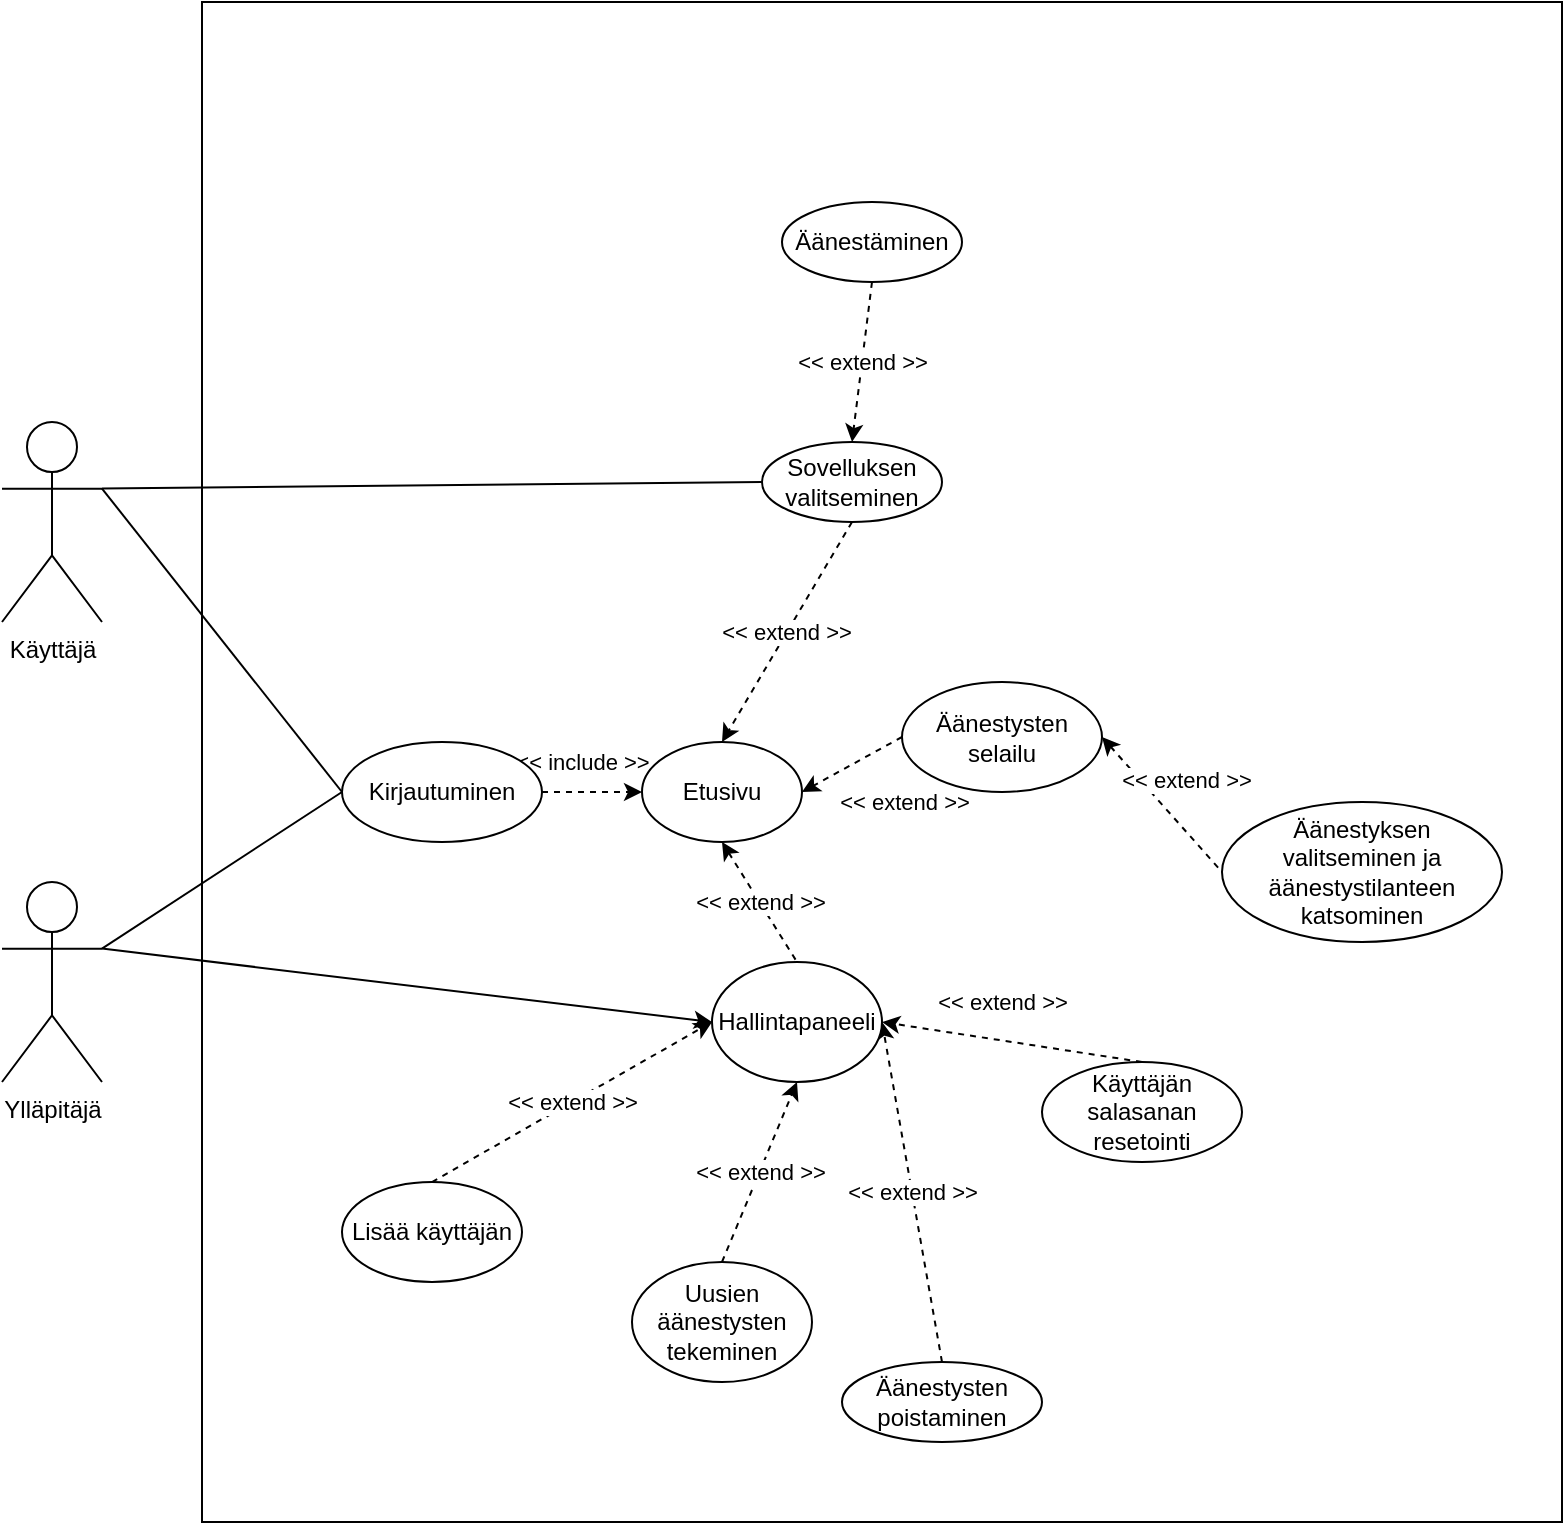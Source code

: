 <mxfile version="20.2.8" type="device"><diagram id="EPBV298jBimxoZpXeHqm" name="Page-1"><mxGraphModel dx="1421" dy="1829" grid="1" gridSize="10" guides="1" tooltips="1" connect="1" arrows="1" fold="1" page="1" pageScale="1" pageWidth="850" pageHeight="1100" math="0" shadow="0"><root><mxCell id="0"/><mxCell id="1" parent="0"/><mxCell id="iK4RAm8OALqhIFgKFQwn-3" value="" style="rounded=0;whiteSpace=wrap;html=1;" vertex="1" parent="1"><mxGeometry x="160" y="-40" width="680" height="760" as="geometry"/></mxCell><mxCell id="iK4RAm8OALqhIFgKFQwn-18" style="rounded=0;orthogonalLoop=1;jettySize=auto;html=1;exitX=1;exitY=0.333;exitDx=0;exitDy=0;exitPerimeter=0;entryX=0;entryY=0.5;entryDx=0;entryDy=0;endArrow=none;endFill=0;" edge="1" parent="1" source="iK4RAm8OALqhIFgKFQwn-1" target="iK4RAm8OALqhIFgKFQwn-9"><mxGeometry relative="1" as="geometry"/></mxCell><mxCell id="iK4RAm8OALqhIFgKFQwn-23" style="edgeStyle=none;rounded=0;orthogonalLoop=1;jettySize=auto;html=1;exitX=1;exitY=0.333;exitDx=0;exitDy=0;exitPerimeter=0;entryX=0;entryY=0.5;entryDx=0;entryDy=0;endArrow=none;endFill=0;" edge="1" parent="1" source="iK4RAm8OALqhIFgKFQwn-1" target="iK4RAm8OALqhIFgKFQwn-15"><mxGeometry relative="1" as="geometry"/></mxCell><mxCell id="iK4RAm8OALqhIFgKFQwn-1" value="Käyttäjä" style="shape=umlActor;verticalLabelPosition=bottom;verticalAlign=top;html=1;outlineConnect=0;" vertex="1" parent="1"><mxGeometry x="60" y="170" width="50" height="100" as="geometry"/></mxCell><mxCell id="iK4RAm8OALqhIFgKFQwn-19" style="edgeStyle=none;rounded=0;orthogonalLoop=1;jettySize=auto;html=1;exitX=1;exitY=0.333;exitDx=0;exitDy=0;exitPerimeter=0;entryX=0;entryY=0.5;entryDx=0;entryDy=0;endArrow=none;endFill=0;" edge="1" parent="1" source="iK4RAm8OALqhIFgKFQwn-2" target="iK4RAm8OALqhIFgKFQwn-9"><mxGeometry relative="1" as="geometry"/></mxCell><mxCell id="iK4RAm8OALqhIFgKFQwn-43" style="edgeStyle=none;rounded=0;orthogonalLoop=1;jettySize=auto;html=1;exitX=1;exitY=0.333;exitDx=0;exitDy=0;exitPerimeter=0;entryX=0;entryY=0.5;entryDx=0;entryDy=0;startArrow=none;startFill=0;endArrow=classic;endFill=1;" edge="1" parent="1" source="iK4RAm8OALqhIFgKFQwn-2" target="iK4RAm8OALqhIFgKFQwn-41"><mxGeometry relative="1" as="geometry"/></mxCell><mxCell id="iK4RAm8OALqhIFgKFQwn-2" value="Ylläpitäjä" style="shape=umlActor;verticalLabelPosition=bottom;verticalAlign=top;html=1;outlineConnect=0;" vertex="1" parent="1"><mxGeometry x="60" y="400" width="50" height="100" as="geometry"/></mxCell><mxCell id="iK4RAm8OALqhIFgKFQwn-57" value="&amp;lt;&amp;lt; extend &amp;gt;&amp;gt;" style="edgeStyle=none;rounded=0;orthogonalLoop=1;jettySize=auto;html=1;exitX=0.5;exitY=0;exitDx=0;exitDy=0;entryX=0;entryY=0.5;entryDx=0;entryDy=0;dashed=1;startArrow=none;startFill=0;endArrow=classic;endFill=1;" edge="1" parent="1" source="iK4RAm8OALqhIFgKFQwn-6" target="iK4RAm8OALqhIFgKFQwn-41"><mxGeometry relative="1" as="geometry"/></mxCell><mxCell id="iK4RAm8OALqhIFgKFQwn-6" value="Lisää käyttäjän" style="ellipse;whiteSpace=wrap;html=1;" vertex="1" parent="1"><mxGeometry x="230" y="550" width="90" height="50" as="geometry"/></mxCell><mxCell id="iK4RAm8OALqhIFgKFQwn-42" value="&amp;lt;&amp;lt; include &amp;gt;&amp;gt;" style="edgeStyle=none;rounded=0;orthogonalLoop=1;jettySize=auto;html=1;exitX=1;exitY=0.5;exitDx=0;exitDy=0;entryX=0;entryY=0.5;entryDx=0;entryDy=0;dashed=1;startArrow=none;startFill=0;endArrow=classic;endFill=1;" edge="1" parent="1" source="iK4RAm8OALqhIFgKFQwn-9" target="iK4RAm8OALqhIFgKFQwn-40"><mxGeometry x="-0.2" y="15" relative="1" as="geometry"><mxPoint as="offset"/></mxGeometry></mxCell><mxCell id="iK4RAm8OALqhIFgKFQwn-9" value="Kirjautuminen" style="ellipse;whiteSpace=wrap;html=1;" vertex="1" parent="1"><mxGeometry x="230" y="330" width="100" height="50" as="geometry"/></mxCell><mxCell id="iK4RAm8OALqhIFgKFQwn-47" value="&amp;lt;&amp;lt; extend &amp;gt;&amp;gt;" style="edgeStyle=none;rounded=0;orthogonalLoop=1;jettySize=auto;html=1;exitX=0.5;exitY=0;exitDx=0;exitDy=0;entryX=0.5;entryY=1;entryDx=0;entryDy=0;dashed=1;startArrow=none;startFill=0;endArrow=classic;endFill=1;" edge="1" parent="1" source="iK4RAm8OALqhIFgKFQwn-11" target="iK4RAm8OALqhIFgKFQwn-41"><mxGeometry relative="1" as="geometry"/></mxCell><mxCell id="iK4RAm8OALqhIFgKFQwn-11" value="Uusien äänestysten tekeminen" style="ellipse;whiteSpace=wrap;html=1;" vertex="1" parent="1"><mxGeometry x="375" y="590" width="90" height="60" as="geometry"/></mxCell><mxCell id="iK4RAm8OALqhIFgKFQwn-34" value="&amp;lt;&amp;lt; extend &amp;gt;&amp;gt;" style="edgeStyle=none;rounded=0;orthogonalLoop=1;jettySize=auto;html=1;exitX=1;exitY=0.5;exitDx=0;exitDy=0;entryX=0;entryY=0.5;entryDx=0;entryDy=0;dashed=1;startArrow=classic;startFill=1;endArrow=none;endFill=0;" edge="1" parent="1" source="iK4RAm8OALqhIFgKFQwn-12" target="iK4RAm8OALqhIFgKFQwn-13"><mxGeometry x="-0.037" y="18" relative="1" as="geometry"><mxPoint y="1" as="offset"/></mxGeometry></mxCell><mxCell id="iK4RAm8OALqhIFgKFQwn-59" value="&amp;lt;&amp;lt; extend &amp;gt;&amp;gt;" style="edgeStyle=none;rounded=0;orthogonalLoop=1;jettySize=auto;html=1;exitX=0;exitY=0.5;exitDx=0;exitDy=0;entryX=1;entryY=0.5;entryDx=0;entryDy=0;dashed=1;startArrow=none;startFill=0;endArrow=classic;endFill=1;" edge="1" parent="1" source="iK4RAm8OALqhIFgKFQwn-12" target="iK4RAm8OALqhIFgKFQwn-40"><mxGeometry x="-0.451" y="28" relative="1" as="geometry"><mxPoint x="1" as="offset"/></mxGeometry></mxCell><mxCell id="iK4RAm8OALqhIFgKFQwn-12" value="Äänestysten selailu" style="ellipse;whiteSpace=wrap;html=1;" vertex="1" parent="1"><mxGeometry x="510" y="300" width="100" height="55" as="geometry"/></mxCell><mxCell id="iK4RAm8OALqhIFgKFQwn-13" value="Äänestyksen valitseminen ja äänestystilanteen katsominen" style="ellipse;whiteSpace=wrap;html=1;" vertex="1" parent="1"><mxGeometry x="670" y="360" width="140" height="70" as="geometry"/></mxCell><mxCell id="iK4RAm8OALqhIFgKFQwn-60" value="&amp;lt;&amp;lt; extend &amp;gt;&amp;gt;" style="edgeStyle=none;rounded=0;orthogonalLoop=1;jettySize=auto;html=1;exitX=0.5;exitY=1;exitDx=0;exitDy=0;entryX=0.5;entryY=0;entryDx=0;entryDy=0;dashed=1;startArrow=none;startFill=0;endArrow=classic;endFill=1;" edge="1" parent="1" source="iK4RAm8OALqhIFgKFQwn-15" target="iK4RAm8OALqhIFgKFQwn-40"><mxGeometry relative="1" as="geometry"/></mxCell><mxCell id="iK4RAm8OALqhIFgKFQwn-15" value="Sovelluksen valitseminen" style="ellipse;whiteSpace=wrap;html=1;" vertex="1" parent="1"><mxGeometry x="440" y="180" width="90" height="40" as="geometry"/></mxCell><mxCell id="iK4RAm8OALqhIFgKFQwn-36" value="&amp;lt;&amp;lt; extend &amp;gt;&amp;gt;" style="edgeStyle=none;rounded=0;orthogonalLoop=1;jettySize=auto;html=1;exitX=0.5;exitY=1;exitDx=0;exitDy=0;entryX=0.5;entryY=0;entryDx=0;entryDy=0;dashed=1;startArrow=none;startFill=0;endArrow=classic;endFill=1;" edge="1" parent="1" source="iK4RAm8OALqhIFgKFQwn-16" target="iK4RAm8OALqhIFgKFQwn-15"><mxGeometry relative="1" as="geometry"/></mxCell><mxCell id="iK4RAm8OALqhIFgKFQwn-16" value="Äänestäminen" style="ellipse;whiteSpace=wrap;html=1;" vertex="1" parent="1"><mxGeometry x="450" y="60" width="90" height="40" as="geometry"/></mxCell><mxCell id="iK4RAm8OALqhIFgKFQwn-54" value="&amp;lt;&amp;lt; extend &amp;gt;&amp;gt;" style="edgeStyle=none;rounded=0;orthogonalLoop=1;jettySize=auto;html=1;exitX=0.5;exitY=0;exitDx=0;exitDy=0;entryX=1;entryY=0.5;entryDx=0;entryDy=0;dashed=1;startArrow=none;startFill=0;endArrow=classic;endFill=1;" edge="1" parent="1" source="iK4RAm8OALqhIFgKFQwn-20" target="iK4RAm8OALqhIFgKFQwn-41"><mxGeometry relative="1" as="geometry"/></mxCell><mxCell id="iK4RAm8OALqhIFgKFQwn-20" value="Äänestysten poistaminen" style="ellipse;whiteSpace=wrap;html=1;" vertex="1" parent="1"><mxGeometry x="480" y="640" width="100" height="40" as="geometry"/></mxCell><mxCell id="iK4RAm8OALqhIFgKFQwn-53" value="&amp;lt;&amp;lt; extend &amp;gt;&amp;gt;" style="edgeStyle=none;rounded=0;orthogonalLoop=1;jettySize=auto;html=1;exitX=0.5;exitY=0;exitDx=0;exitDy=0;entryX=1;entryY=0.5;entryDx=0;entryDy=0;dashed=1;startArrow=none;startFill=0;endArrow=classic;endFill=1;" edge="1" parent="1" source="iK4RAm8OALqhIFgKFQwn-38" target="iK4RAm8OALqhIFgKFQwn-41"><mxGeometry x="0.121" y="-19" relative="1" as="geometry"><mxPoint as="offset"/></mxGeometry></mxCell><mxCell id="iK4RAm8OALqhIFgKFQwn-38" value="Käyttäjän salasanan resetointi" style="ellipse;whiteSpace=wrap;html=1;" vertex="1" parent="1"><mxGeometry x="580" y="490" width="100" height="50" as="geometry"/></mxCell><mxCell id="iK4RAm8OALqhIFgKFQwn-45" value="&amp;lt;&amp;lt; extend &amp;gt;&amp;gt;" style="edgeStyle=none;rounded=0;orthogonalLoop=1;jettySize=auto;html=1;exitX=0.5;exitY=1;exitDx=0;exitDy=0;entryX=0.5;entryY=0;entryDx=0;entryDy=0;startArrow=classic;startFill=1;endArrow=none;endFill=0;dashed=1;" edge="1" parent="1" source="iK4RAm8OALqhIFgKFQwn-40" target="iK4RAm8OALqhIFgKFQwn-41"><mxGeometry relative="1" as="geometry"/></mxCell><mxCell id="iK4RAm8OALqhIFgKFQwn-40" value="Etusivu" style="ellipse;whiteSpace=wrap;html=1;" vertex="1" parent="1"><mxGeometry x="380" y="330" width="80" height="50" as="geometry"/></mxCell><mxCell id="iK4RAm8OALqhIFgKFQwn-41" value="Hallintapaneeli" style="ellipse;whiteSpace=wrap;html=1;" vertex="1" parent="1"><mxGeometry x="415" y="440" width="85" height="60" as="geometry"/></mxCell></root></mxGraphModel></diagram></mxfile>